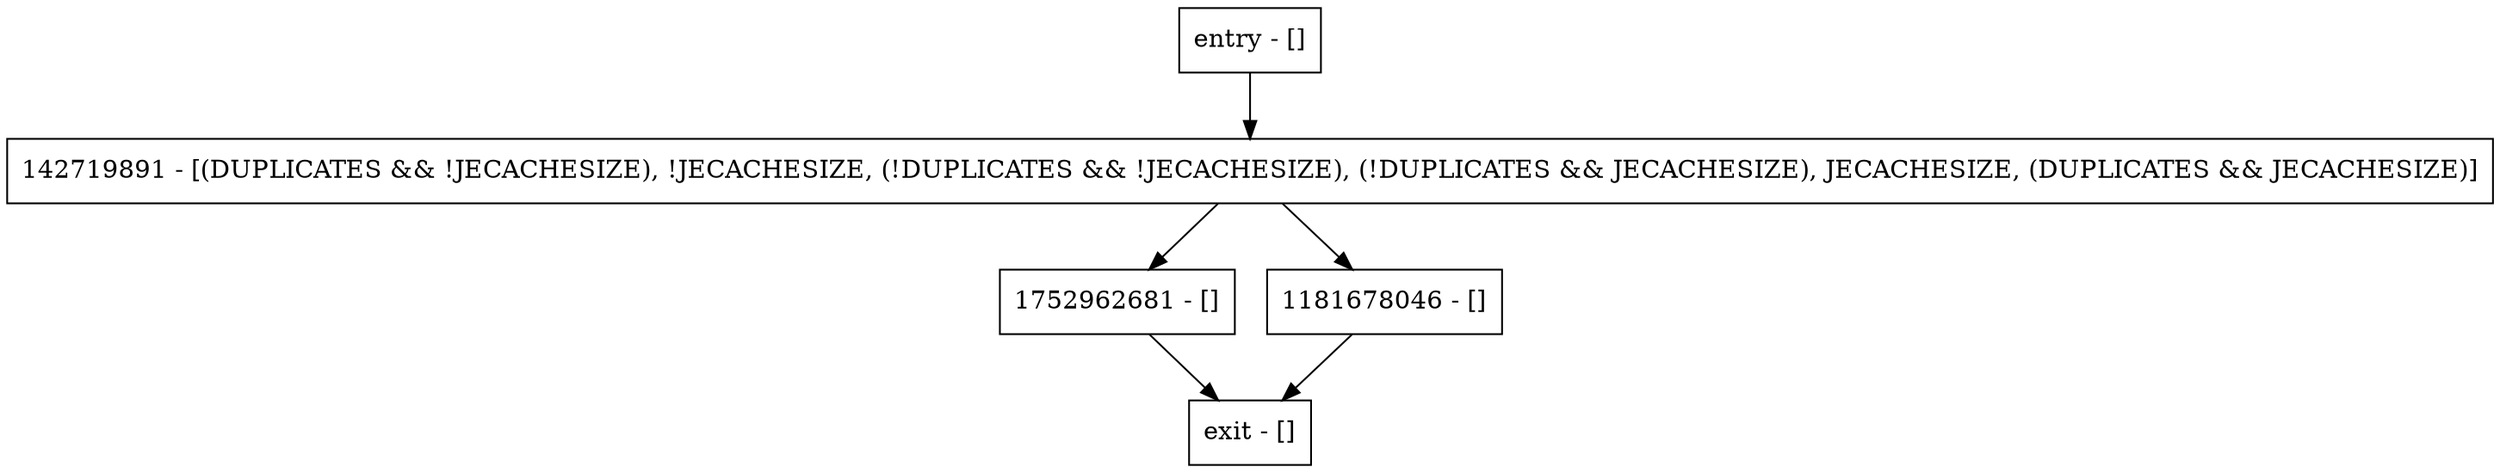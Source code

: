 digraph checkOpen {
node [shape=record];
1752962681 [label="1752962681 - []"];
entry [label="entry - []"];
exit [label="exit - []"];
142719891 [label="142719891 - [(DUPLICATES && !JECACHESIZE), !JECACHESIZE, (!DUPLICATES && !JECACHESIZE), (!DUPLICATES && JECACHESIZE), JECACHESIZE, (DUPLICATES && JECACHESIZE)]"];
1181678046 [label="1181678046 - []"];
entry;
exit;
1752962681 -> exit;
entry -> 142719891;
142719891 -> 1752962681;
142719891 -> 1181678046;
1181678046 -> exit;
}
